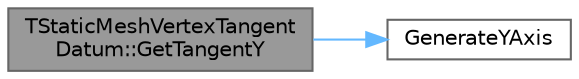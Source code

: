 digraph "TStaticMeshVertexTangentDatum::GetTangentY"
{
 // INTERACTIVE_SVG=YES
 // LATEX_PDF_SIZE
  bgcolor="transparent";
  edge [fontname=Helvetica,fontsize=10,labelfontname=Helvetica,labelfontsize=10];
  node [fontname=Helvetica,fontsize=10,shape=box,height=0.2,width=0.4];
  rankdir="LR";
  Node1 [id="Node000001",label="TStaticMeshVertexTangent\lDatum::GetTangentY",height=0.2,width=0.4,color="gray40", fillcolor="grey60", style="filled", fontcolor="black",tooltip=" "];
  Node1 -> Node2 [id="edge1_Node000001_Node000002",color="steelblue1",style="solid",tooltip=" "];
  Node2 [id="Node000002",label="GenerateYAxis",height=0.2,width=0.4,color="grey40", fillcolor="white", style="filled",URL="$de/dba/RenderMath_8h.html#a121d046299d1f395a88f8b647b7c09c7",tooltip="Given 2 axes of a basis stored as a packed type, regenerates the y-axis tangent vector and scales by ..."];
}

